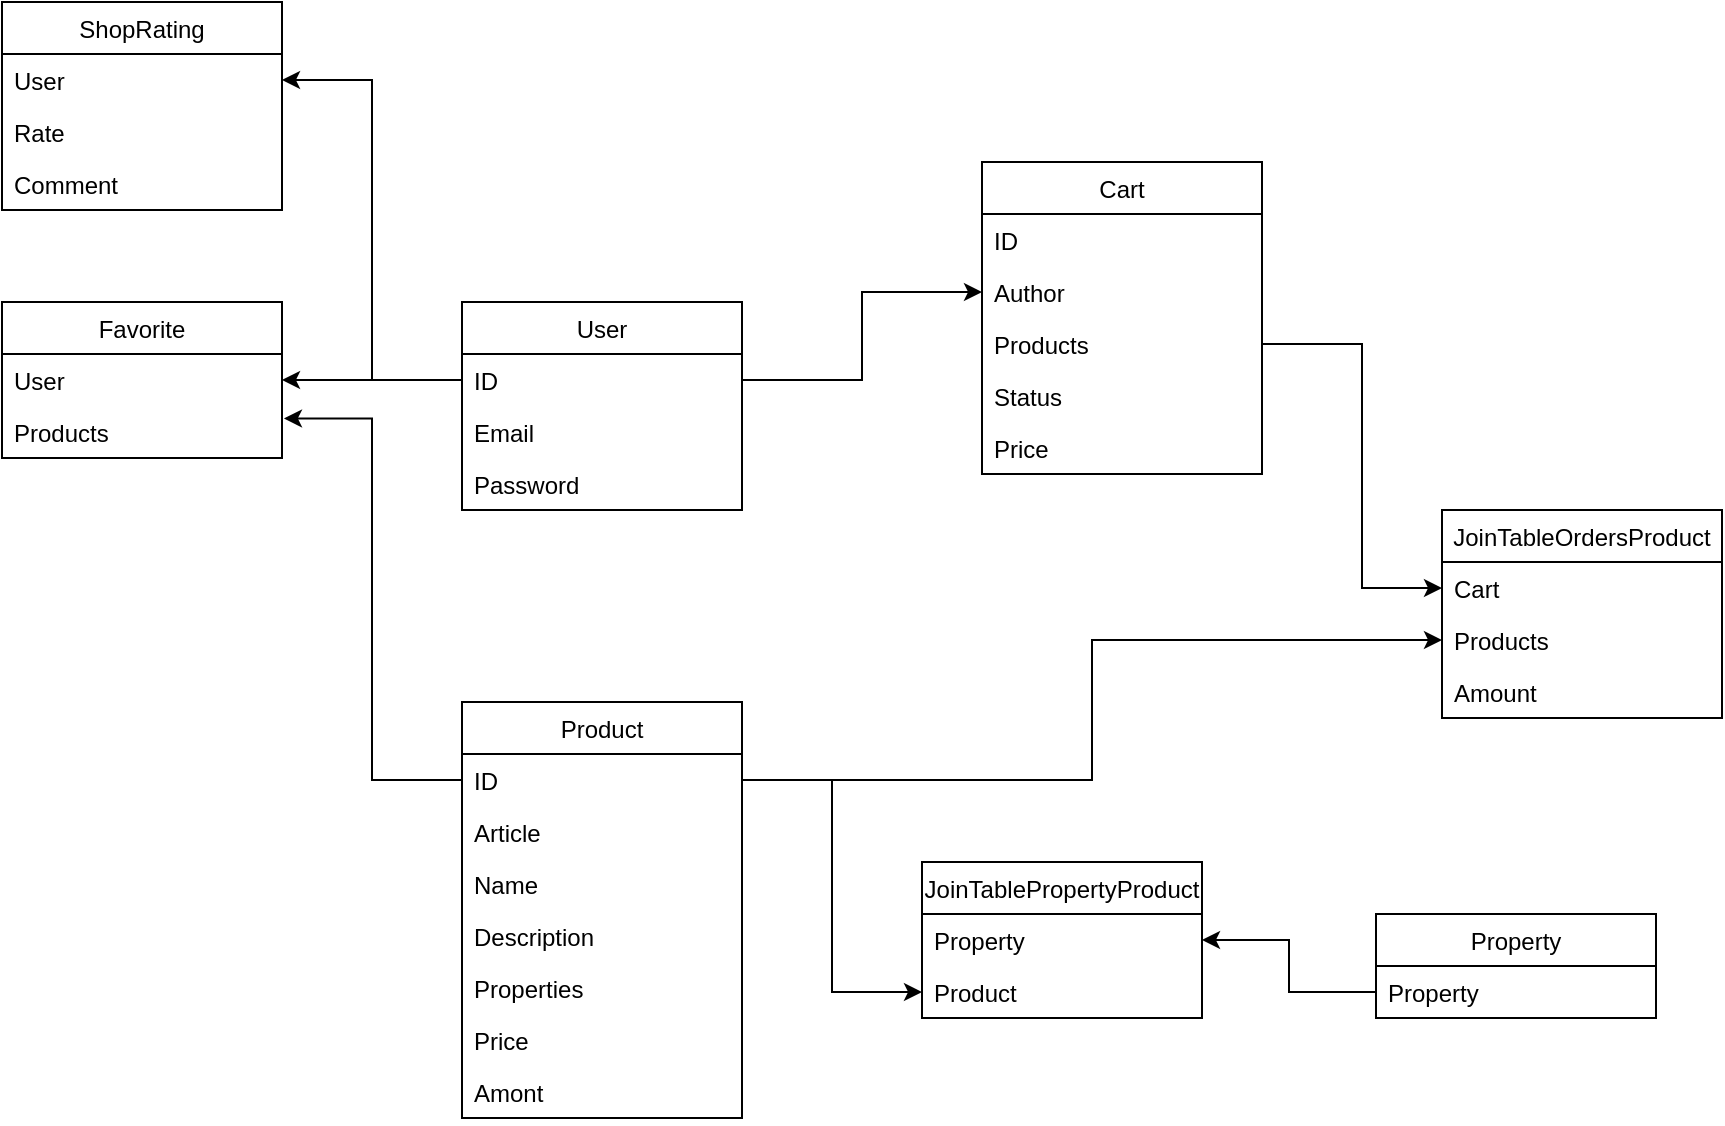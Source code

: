 <mxfile version="15.4.0" type="device"><diagram id="C5RBs43oDa-KdzZeNtuy" name="Page-1"><mxGraphModel dx="1865" dy="556" grid="1" gridSize="10" guides="1" tooltips="1" connect="1" arrows="1" fold="1" page="1" pageScale="1" pageWidth="827" pageHeight="1169" math="0" shadow="0"><root><mxCell id="WIyWlLk6GJQsqaUBKTNV-0"/><mxCell id="WIyWlLk6GJQsqaUBKTNV-1" parent="WIyWlLk6GJQsqaUBKTNV-0"/><mxCell id="MaThxi7W3gCnW3MBt-vY-0" value="User   " style="swimlane;fontStyle=0;childLayout=stackLayout;horizontal=1;startSize=26;horizontalStack=0;resizeParent=1;resizeParentMax=0;resizeLast=0;collapsible=1;marginBottom=0;" parent="WIyWlLk6GJQsqaUBKTNV-1" vertex="1"><mxGeometry x="160" y="160" width="140" height="104" as="geometry"/></mxCell><mxCell id="MaThxi7W3gCnW3MBt-vY-1" value="ID" style="text;strokeColor=none;fillColor=none;align=left;verticalAlign=top;spacingLeft=4;spacingRight=4;overflow=hidden;rotatable=0;points=[[0,0.5],[1,0.5]];portConstraint=eastwest;" parent="MaThxi7W3gCnW3MBt-vY-0" vertex="1"><mxGeometry y="26" width="140" height="26" as="geometry"/></mxCell><mxCell id="MaThxi7W3gCnW3MBt-vY-4" value="Email" style="text;strokeColor=none;fillColor=none;align=left;verticalAlign=top;spacingLeft=4;spacingRight=4;overflow=hidden;rotatable=0;points=[[0,0.5],[1,0.5]];portConstraint=eastwest;" parent="MaThxi7W3gCnW3MBt-vY-0" vertex="1"><mxGeometry y="52" width="140" height="26" as="geometry"/></mxCell><mxCell id="MaThxi7W3gCnW3MBt-vY-2" value="Password" style="text;strokeColor=none;fillColor=none;align=left;verticalAlign=top;spacingLeft=4;spacingRight=4;overflow=hidden;rotatable=0;points=[[0,0.5],[1,0.5]];portConstraint=eastwest;" parent="MaThxi7W3gCnW3MBt-vY-0" vertex="1"><mxGeometry y="78" width="140" height="26" as="geometry"/></mxCell><mxCell id="MaThxi7W3gCnW3MBt-vY-5" value="Cart" style="swimlane;fontStyle=0;childLayout=stackLayout;horizontal=1;startSize=26;horizontalStack=0;resizeParent=1;resizeParentMax=0;resizeLast=0;collapsible=1;marginBottom=0;" parent="WIyWlLk6GJQsqaUBKTNV-1" vertex="1"><mxGeometry x="420" y="90" width="140" height="156" as="geometry"/></mxCell><mxCell id="MaThxi7W3gCnW3MBt-vY-6" value="ID" style="text;strokeColor=none;fillColor=none;align=left;verticalAlign=top;spacingLeft=4;spacingRight=4;overflow=hidden;rotatable=0;points=[[0,0.5],[1,0.5]];portConstraint=eastwest;" parent="MaThxi7W3gCnW3MBt-vY-5" vertex="1"><mxGeometry y="26" width="140" height="26" as="geometry"/></mxCell><mxCell id="MaThxi7W3gCnW3MBt-vY-7" value="Author" style="text;strokeColor=none;fillColor=none;align=left;verticalAlign=top;spacingLeft=4;spacingRight=4;overflow=hidden;rotatable=0;points=[[0,0.5],[1,0.5]];portConstraint=eastwest;" parent="MaThxi7W3gCnW3MBt-vY-5" vertex="1"><mxGeometry y="52" width="140" height="26" as="geometry"/></mxCell><mxCell id="MaThxi7W3gCnW3MBt-vY-41" value="Products" style="text;strokeColor=none;fillColor=none;align=left;verticalAlign=top;spacingLeft=4;spacingRight=4;overflow=hidden;rotatable=0;points=[[0,0.5],[1,0.5]];portConstraint=eastwest;" parent="MaThxi7W3gCnW3MBt-vY-5" vertex="1"><mxGeometry y="78" width="140" height="26" as="geometry"/></mxCell><mxCell id="MaThxi7W3gCnW3MBt-vY-42" value="Status" style="text;strokeColor=none;fillColor=none;align=left;verticalAlign=top;spacingLeft=4;spacingRight=4;overflow=hidden;rotatable=0;points=[[0,0.5],[1,0.5]];portConstraint=eastwest;" parent="MaThxi7W3gCnW3MBt-vY-5" vertex="1"><mxGeometry y="104" width="140" height="26" as="geometry"/></mxCell><mxCell id="8fZ6ZAe83KjT384Tbwt4-0" value="Price" style="text;strokeColor=none;fillColor=none;align=left;verticalAlign=top;spacingLeft=4;spacingRight=4;overflow=hidden;rotatable=0;points=[[0,0.5],[1,0.5]];portConstraint=eastwest;" vertex="1" parent="MaThxi7W3gCnW3MBt-vY-5"><mxGeometry y="130" width="140" height="26" as="geometry"/></mxCell><mxCell id="MaThxi7W3gCnW3MBt-vY-9" value="Product" style="swimlane;fontStyle=0;childLayout=stackLayout;horizontal=1;startSize=26;horizontalStack=0;resizeParent=1;resizeParentMax=0;resizeLast=0;collapsible=1;marginBottom=0;" parent="WIyWlLk6GJQsqaUBKTNV-1" vertex="1"><mxGeometry x="160" y="360" width="140" height="208" as="geometry"/></mxCell><mxCell id="MaThxi7W3gCnW3MBt-vY-10" value="ID" style="text;strokeColor=none;fillColor=none;align=left;verticalAlign=top;spacingLeft=4;spacingRight=4;overflow=hidden;rotatable=0;points=[[0,0.5],[1,0.5]];portConstraint=eastwest;" parent="MaThxi7W3gCnW3MBt-vY-9" vertex="1"><mxGeometry y="26" width="140" height="26" as="geometry"/></mxCell><mxCell id="MaThxi7W3gCnW3MBt-vY-11" value="Article" style="text;strokeColor=none;fillColor=none;align=left;verticalAlign=top;spacingLeft=4;spacingRight=4;overflow=hidden;rotatable=0;points=[[0,0.5],[1,0.5]];portConstraint=eastwest;" parent="MaThxi7W3gCnW3MBt-vY-9" vertex="1"><mxGeometry y="52" width="140" height="26" as="geometry"/></mxCell><mxCell id="MaThxi7W3gCnW3MBt-vY-12" value="Name" style="text;strokeColor=none;fillColor=none;align=left;verticalAlign=top;spacingLeft=4;spacingRight=4;overflow=hidden;rotatable=0;points=[[0,0.5],[1,0.5]];portConstraint=eastwest;" parent="MaThxi7W3gCnW3MBt-vY-9" vertex="1"><mxGeometry y="78" width="140" height="26" as="geometry"/></mxCell><mxCell id="MaThxi7W3gCnW3MBt-vY-13" value="Description" style="text;strokeColor=none;fillColor=none;align=left;verticalAlign=top;spacingLeft=4;spacingRight=4;overflow=hidden;rotatable=0;points=[[0,0.5],[1,0.5]];portConstraint=eastwest;" parent="MaThxi7W3gCnW3MBt-vY-9" vertex="1"><mxGeometry y="104" width="140" height="26" as="geometry"/></mxCell><mxCell id="MaThxi7W3gCnW3MBt-vY-19" value="Properties " style="text;strokeColor=none;fillColor=none;align=left;verticalAlign=top;spacingLeft=4;spacingRight=4;overflow=hidden;rotatable=0;points=[[0,0.5],[1,0.5]];portConstraint=eastwest;" parent="MaThxi7W3gCnW3MBt-vY-9" vertex="1"><mxGeometry y="130" width="140" height="26" as="geometry"/></mxCell><mxCell id="MaThxi7W3gCnW3MBt-vY-20" value="Price" style="text;strokeColor=none;fillColor=none;align=left;verticalAlign=top;spacingLeft=4;spacingRight=4;overflow=hidden;rotatable=0;points=[[0,0.5],[1,0.5]];portConstraint=eastwest;" parent="MaThxi7W3gCnW3MBt-vY-9" vertex="1"><mxGeometry y="156" width="140" height="26" as="geometry"/></mxCell><mxCell id="MaThxi7W3gCnW3MBt-vY-21" value="Amont" style="text;strokeColor=none;fillColor=none;align=left;verticalAlign=top;spacingLeft=4;spacingRight=4;overflow=hidden;rotatable=0;points=[[0,0.5],[1,0.5]];portConstraint=eastwest;" parent="MaThxi7W3gCnW3MBt-vY-9" vertex="1"><mxGeometry y="182" width="140" height="26" as="geometry"/></mxCell><mxCell id="MaThxi7W3gCnW3MBt-vY-39" style="edgeStyle=orthogonalEdgeStyle;rounded=0;orthogonalLoop=1;jettySize=auto;html=1;" parent="WIyWlLk6GJQsqaUBKTNV-1" source="MaThxi7W3gCnW3MBt-vY-1" target="MaThxi7W3gCnW3MBt-vY-7" edge="1"><mxGeometry relative="1" as="geometry"/></mxCell><mxCell id="MaThxi7W3gCnW3MBt-vY-43" value="JoinTableOrdersProduct" style="swimlane;fontStyle=0;childLayout=stackLayout;horizontal=1;startSize=26;horizontalStack=0;resizeParent=1;resizeParentMax=0;resizeLast=0;collapsible=1;marginBottom=0;" parent="WIyWlLk6GJQsqaUBKTNV-1" vertex="1"><mxGeometry x="650" y="264" width="140" height="104" as="geometry"/></mxCell><mxCell id="MaThxi7W3gCnW3MBt-vY-44" value="Cart" style="text;strokeColor=none;fillColor=none;align=left;verticalAlign=top;spacingLeft=4;spacingRight=4;overflow=hidden;rotatable=0;points=[[0,0.5],[1,0.5]];portConstraint=eastwest;" parent="MaThxi7W3gCnW3MBt-vY-43" vertex="1"><mxGeometry y="26" width="140" height="26" as="geometry"/></mxCell><mxCell id="MaThxi7W3gCnW3MBt-vY-45" value="Products" style="text;strokeColor=none;fillColor=none;align=left;verticalAlign=top;spacingLeft=4;spacingRight=4;overflow=hidden;rotatable=0;points=[[0,0.5],[1,0.5]];portConstraint=eastwest;" parent="MaThxi7W3gCnW3MBt-vY-43" vertex="1"><mxGeometry y="52" width="140" height="26" as="geometry"/></mxCell><mxCell id="2jxEAQH97WkLYhiMqRvl-0" value="Amount" style="text;strokeColor=none;fillColor=none;align=left;verticalAlign=top;spacingLeft=4;spacingRight=4;overflow=hidden;rotatable=0;points=[[0,0.5],[1,0.5]];portConstraint=eastwest;" parent="MaThxi7W3gCnW3MBt-vY-43" vertex="1"><mxGeometry y="78" width="140" height="26" as="geometry"/></mxCell><mxCell id="MaThxi7W3gCnW3MBt-vY-46" style="edgeStyle=orthogonalEdgeStyle;rounded=0;orthogonalLoop=1;jettySize=auto;html=1;" parent="WIyWlLk6GJQsqaUBKTNV-1" source="MaThxi7W3gCnW3MBt-vY-10" target="MaThxi7W3gCnW3MBt-vY-45" edge="1"><mxGeometry relative="1" as="geometry"/></mxCell><mxCell id="MaThxi7W3gCnW3MBt-vY-48" value="Favorite" style="swimlane;fontStyle=0;childLayout=stackLayout;horizontal=1;startSize=26;horizontalStack=0;resizeParent=1;resizeParentMax=0;resizeLast=0;collapsible=1;marginBottom=0;" parent="WIyWlLk6GJQsqaUBKTNV-1" vertex="1"><mxGeometry x="-70" y="160" width="140" height="78" as="geometry"/></mxCell><mxCell id="MaThxi7W3gCnW3MBt-vY-49" value="User" style="text;strokeColor=none;fillColor=none;align=left;verticalAlign=top;spacingLeft=4;spacingRight=4;overflow=hidden;rotatable=0;points=[[0,0.5],[1,0.5]];portConstraint=eastwest;" parent="MaThxi7W3gCnW3MBt-vY-48" vertex="1"><mxGeometry y="26" width="140" height="26" as="geometry"/></mxCell><mxCell id="MaThxi7W3gCnW3MBt-vY-50" value="Products" style="text;strokeColor=none;fillColor=none;align=left;verticalAlign=top;spacingLeft=4;spacingRight=4;overflow=hidden;rotatable=0;points=[[0,0.5],[1,0.5]];portConstraint=eastwest;" parent="MaThxi7W3gCnW3MBt-vY-48" vertex="1"><mxGeometry y="52" width="140" height="26" as="geometry"/></mxCell><mxCell id="MaThxi7W3gCnW3MBt-vY-51" style="edgeStyle=orthogonalEdgeStyle;rounded=0;orthogonalLoop=1;jettySize=auto;html=1;" parent="WIyWlLk6GJQsqaUBKTNV-1" source="MaThxi7W3gCnW3MBt-vY-1" target="MaThxi7W3gCnW3MBt-vY-49" edge="1"><mxGeometry relative="1" as="geometry"/></mxCell><mxCell id="MaThxi7W3gCnW3MBt-vY-52" style="edgeStyle=orthogonalEdgeStyle;rounded=0;orthogonalLoop=1;jettySize=auto;html=1;entryX=1.007;entryY=0.239;entryDx=0;entryDy=0;entryPerimeter=0;" parent="WIyWlLk6GJQsqaUBKTNV-1" source="MaThxi7W3gCnW3MBt-vY-10" target="MaThxi7W3gCnW3MBt-vY-50" edge="1"><mxGeometry relative="1" as="geometry"/></mxCell><mxCell id="MaThxi7W3gCnW3MBt-vY-54" value="ShopRating" style="swimlane;fontStyle=0;childLayout=stackLayout;horizontal=1;startSize=26;horizontalStack=0;resizeParent=1;resizeParentMax=0;resizeLast=0;collapsible=1;marginBottom=0;" parent="WIyWlLk6GJQsqaUBKTNV-1" vertex="1"><mxGeometry x="-70" y="10" width="140" height="104" as="geometry"/></mxCell><mxCell id="MaThxi7W3gCnW3MBt-vY-55" value="User" style="text;strokeColor=none;fillColor=none;align=left;verticalAlign=top;spacingLeft=4;spacingRight=4;overflow=hidden;rotatable=0;points=[[0,0.5],[1,0.5]];portConstraint=eastwest;" parent="MaThxi7W3gCnW3MBt-vY-54" vertex="1"><mxGeometry y="26" width="140" height="26" as="geometry"/></mxCell><mxCell id="MaThxi7W3gCnW3MBt-vY-56" value="Rate" style="text;strokeColor=none;fillColor=none;align=left;verticalAlign=top;spacingLeft=4;spacingRight=4;overflow=hidden;rotatable=0;points=[[0,0.5],[1,0.5]];portConstraint=eastwest;" parent="MaThxi7W3gCnW3MBt-vY-54" vertex="1"><mxGeometry y="52" width="140" height="26" as="geometry"/></mxCell><mxCell id="MaThxi7W3gCnW3MBt-vY-58" value="Comment" style="text;strokeColor=none;fillColor=none;align=left;verticalAlign=top;spacingLeft=4;spacingRight=4;overflow=hidden;rotatable=0;points=[[0,0.5],[1,0.5]];portConstraint=eastwest;" parent="MaThxi7W3gCnW3MBt-vY-54" vertex="1"><mxGeometry y="78" width="140" height="26" as="geometry"/></mxCell><mxCell id="MaThxi7W3gCnW3MBt-vY-57" style="edgeStyle=orthogonalEdgeStyle;rounded=0;orthogonalLoop=1;jettySize=auto;html=1;" parent="WIyWlLk6GJQsqaUBKTNV-1" source="MaThxi7W3gCnW3MBt-vY-1" target="MaThxi7W3gCnW3MBt-vY-55" edge="1"><mxGeometry relative="1" as="geometry"/></mxCell><mxCell id="ltFJup-ZkCabh6F2Sx5k-0" value="Property" style="swimlane;fontStyle=0;childLayout=stackLayout;horizontal=1;startSize=26;horizontalStack=0;resizeParent=1;resizeParentMax=0;resizeLast=0;collapsible=1;marginBottom=0;" parent="WIyWlLk6GJQsqaUBKTNV-1" vertex="1"><mxGeometry x="617" y="466" width="140" height="52" as="geometry"/></mxCell><mxCell id="ltFJup-ZkCabh6F2Sx5k-2" value="Property" style="text;strokeColor=none;fillColor=none;align=left;verticalAlign=top;spacingLeft=4;spacingRight=4;overflow=hidden;rotatable=0;points=[[0,0.5],[1,0.5]];portConstraint=eastwest;" parent="ltFJup-ZkCabh6F2Sx5k-0" vertex="1"><mxGeometry y="26" width="140" height="26" as="geometry"/></mxCell><mxCell id="ltFJup-ZkCabh6F2Sx5k-7" value="JoinTablePropertyProduct" style="swimlane;fontStyle=0;childLayout=stackLayout;horizontal=1;startSize=26;horizontalStack=0;resizeParent=1;resizeParentMax=0;resizeLast=0;collapsible=1;marginBottom=0;" parent="WIyWlLk6GJQsqaUBKTNV-1" vertex="1"><mxGeometry x="390" y="440" width="140" height="78" as="geometry"/></mxCell><mxCell id="ltFJup-ZkCabh6F2Sx5k-8" value="Property" style="text;strokeColor=none;fillColor=none;align=left;verticalAlign=top;spacingLeft=4;spacingRight=4;overflow=hidden;rotatable=0;points=[[0,0.5],[1,0.5]];portConstraint=eastwest;" parent="ltFJup-ZkCabh6F2Sx5k-7" vertex="1"><mxGeometry y="26" width="140" height="26" as="geometry"/></mxCell><mxCell id="ltFJup-ZkCabh6F2Sx5k-11" value="Product" style="text;strokeColor=none;fillColor=none;align=left;verticalAlign=top;spacingLeft=4;spacingRight=4;overflow=hidden;rotatable=0;points=[[0,0.5],[1,0.5]];portConstraint=eastwest;" parent="ltFJup-ZkCabh6F2Sx5k-7" vertex="1"><mxGeometry y="52" width="140" height="26" as="geometry"/></mxCell><mxCell id="ltFJup-ZkCabh6F2Sx5k-12" style="edgeStyle=orthogonalEdgeStyle;rounded=0;orthogonalLoop=1;jettySize=auto;html=1;" parent="WIyWlLk6GJQsqaUBKTNV-1" source="ltFJup-ZkCabh6F2Sx5k-2" target="ltFJup-ZkCabh6F2Sx5k-8" edge="1"><mxGeometry relative="1" as="geometry"/></mxCell><mxCell id="ltFJup-ZkCabh6F2Sx5k-13" style="edgeStyle=orthogonalEdgeStyle;rounded=0;orthogonalLoop=1;jettySize=auto;html=1;" parent="WIyWlLk6GJQsqaUBKTNV-1" source="MaThxi7W3gCnW3MBt-vY-10" target="ltFJup-ZkCabh6F2Sx5k-11" edge="1"><mxGeometry relative="1" as="geometry"/></mxCell><mxCell id="8fZ6ZAe83KjT384Tbwt4-1" style="edgeStyle=orthogonalEdgeStyle;rounded=0;orthogonalLoop=1;jettySize=auto;html=1;" edge="1" parent="WIyWlLk6GJQsqaUBKTNV-1" source="MaThxi7W3gCnW3MBt-vY-41"><mxGeometry relative="1" as="geometry"><mxPoint x="650" y="303" as="targetPoint"/><Array as="points"><mxPoint x="610" y="181"/><mxPoint x="610" y="303"/></Array></mxGeometry></mxCell></root></mxGraphModel></diagram></mxfile>